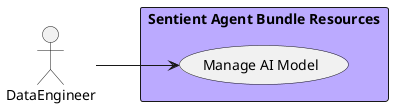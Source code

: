@startuml

left to right direction


Actor "DataEngineer" as DataEngineer


rectangle "Sentient Agent Bundle Resources" as sabr #bbaaff {
        usecase "Manage AI Model" as ManageAIModel
    DataEngineer --> ManageAIModel

}


@enduml
